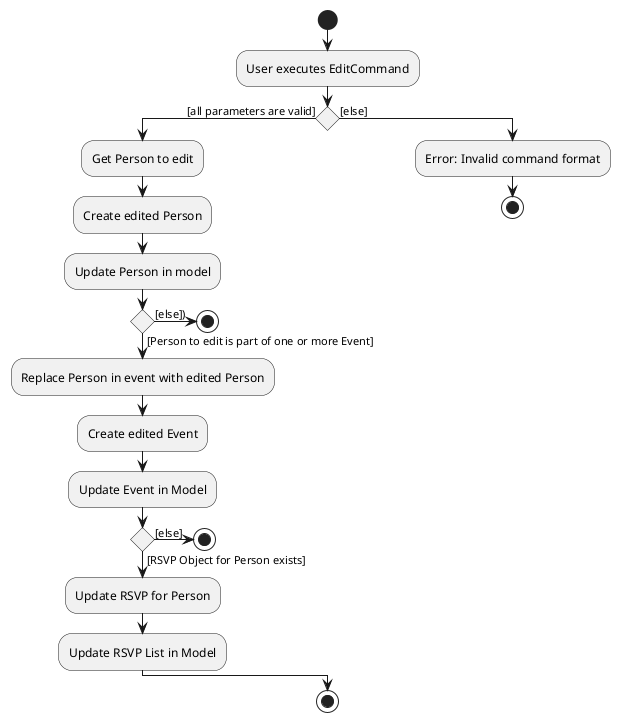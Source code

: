 @startuml
'https://plantuml.com/activity-diagram-beta

start
:User executes EditCommand;
if () then ([all parameters are valid])
  :Get Person to edit;
  :Create edited Person;
  :Update Person in model;
  if () then ([Person to edit is part of one or more Event])
    :Replace Person in event with edited Person;
    :Create edited Event;
    :Update Event in Model;
    if () then ([RSVP Object for Person exists])
       :Update RSVP for Person;
       :Update RSVP List in Model;
    else ([else])
    stop
    endif
  else ([else]))
  stop
  endif
else ([else])
  :Error: Invalid command format;
  stop
endif

stop

@enduml
